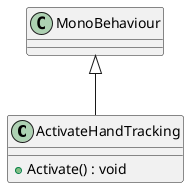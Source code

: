 @startuml
class ActivateHandTracking {
    + Activate() : void
}
MonoBehaviour <|-- ActivateHandTracking
@enduml
